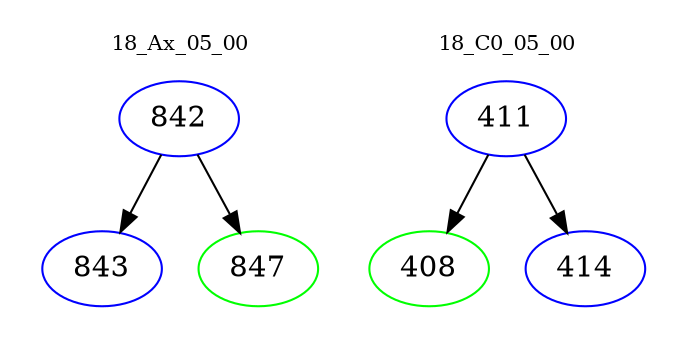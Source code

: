 digraph{
subgraph cluster_0 {
color = white
label = "18_Ax_05_00";
fontsize=10;
T0_842 [label="842", color="blue"]
T0_842 -> T0_843 [color="black"]
T0_843 [label="843", color="blue"]
T0_842 -> T0_847 [color="black"]
T0_847 [label="847", color="green"]
}
subgraph cluster_1 {
color = white
label = "18_C0_05_00";
fontsize=10;
T1_411 [label="411", color="blue"]
T1_411 -> T1_408 [color="black"]
T1_408 [label="408", color="green"]
T1_411 -> T1_414 [color="black"]
T1_414 [label="414", color="blue"]
}
}
